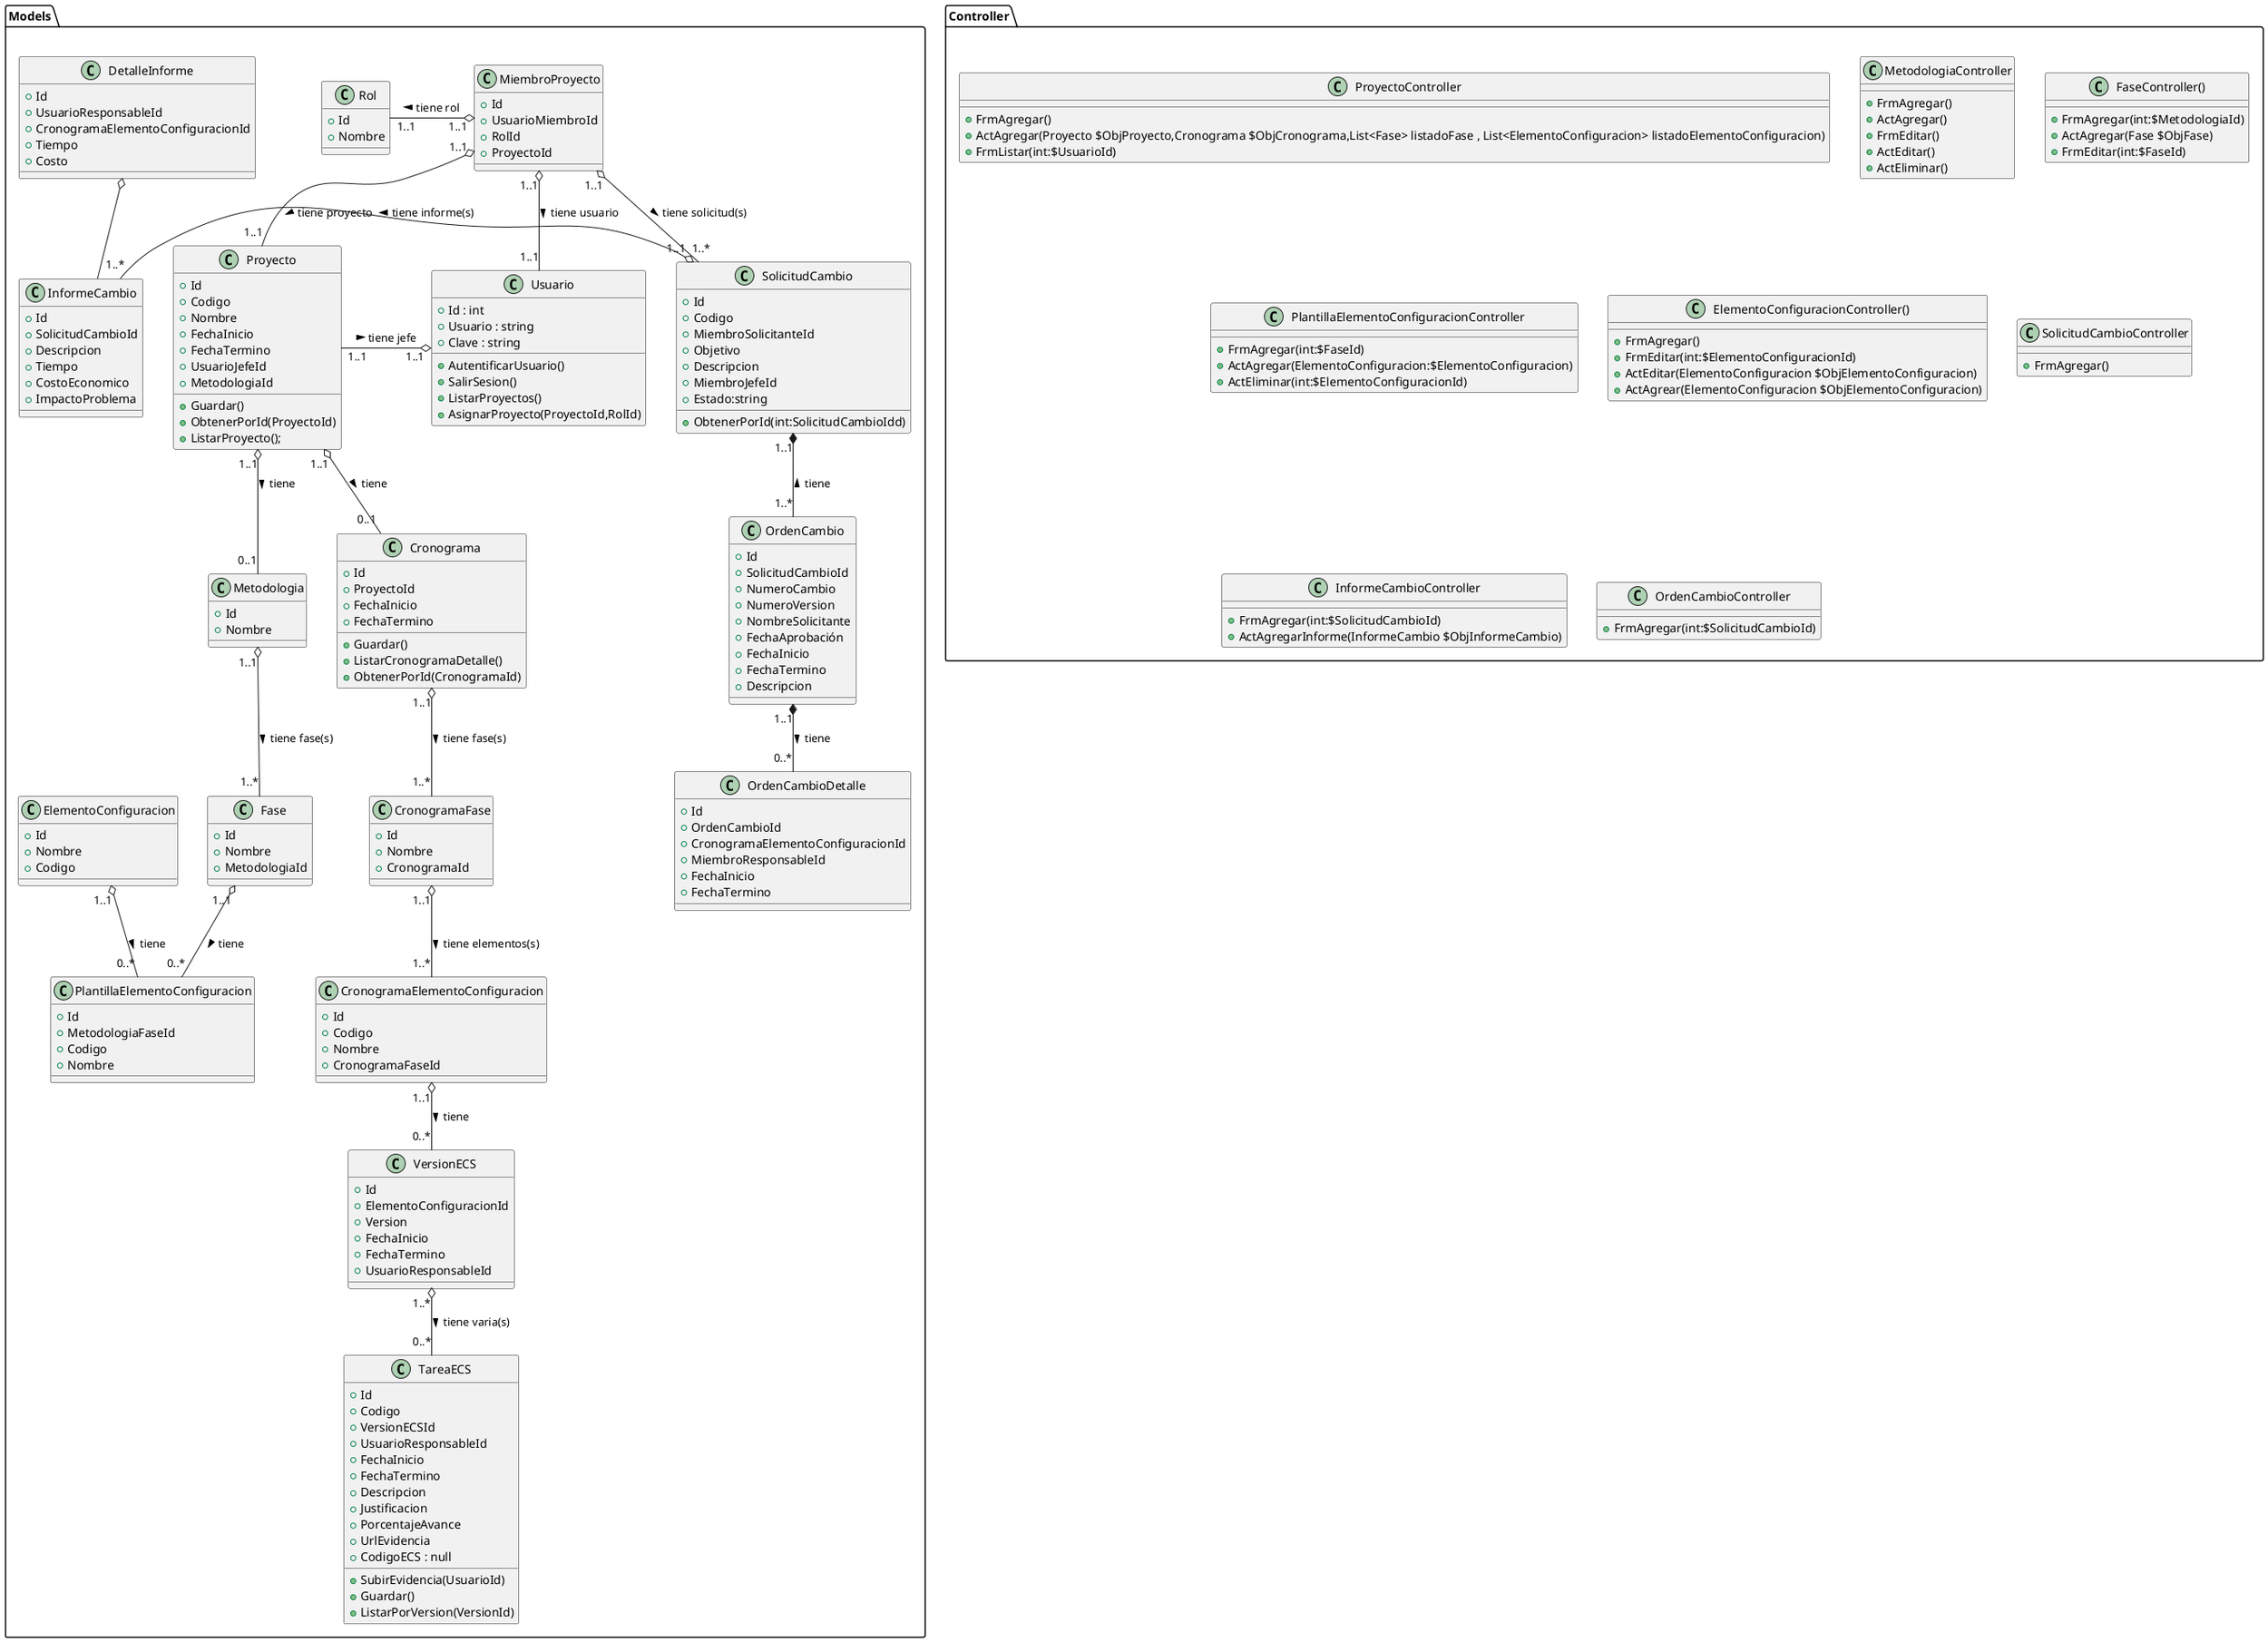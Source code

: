 @startuml Diagrama de clases 2.0

package "Models"{
    class Usuario {
    +Id : int
    +Usuario : string
    +Clave : string
    +AutentificarUsuario()
    +SalirSesion()
    +ListarProyectos()
    +AsignarProyecto(ProyectoId,RolId)
    }

    class Proyecto {
        +Id
        +Codigo
        +Nombre
        +FechaInicio
        +FechaTermino
        +UsuarioJefeId
        +MetodologiaId
        +Guardar()
        +ObtenerPorId(ProyectoId)
        +ListarProyecto();
    }


    class Cronograma{
        +Id
        +ProyectoId
        +FechaInicio
        +FechaTermino
        
        +Guardar()
        +ListarCronogramaDetalle()
        +ObtenerPorId(CronogramaId)
    }

    class CronogramaFase{
        +Id
        +Nombre
        +CronogramaId
    }

    class CronogramaElementoConfiguracion{
        +Id
        +Codigo
        +Nombre
        +CronogramaFaseId
    }

    class VersionECS{
        +Id
        +ElementoConfiguracionId
        +Version
        +FechaInicio
        +FechaTermino
        +UsuarioResponsableId
    }



    class SolicitudCambio{
        +Id
        +Codigo
        +MiembroSolicitanteId
        +Objetivo
        +Descripcion
        +MiembroJefeId
        +Estado:string  
        +ObtenerPorId(int:SolicitudCambioIdd)
    }


    class InformeCambio{
        +Id
        +SolicitudCambioId
        +Descripcion
        +Tiempo
        +CostoEconomico
        +ImpactoProblema
    }

    class DetalleInforme {
        +Id
        +UsuarioResponsableId
        +CronogramaElementoConfiguracionId
        +Tiempo
        +Costo
    }


    class OrdenCambio {
        +Id
        +SolicitudCambioId
        +NumeroCambio
        +NumeroVersion
        +NombreSolicitante
        +FechaAprobación
        +FechaInicio
        +FechaTermino
        +Descripcion
    }


    class OrdenCambioDetalle{
        +Id
        +OrdenCambioId
        +CronogramaElementoConfiguracionId
        +MiembroResponsableId
        +FechaInicio
        +FechaTermino
    }

    class TareaECS{
        +Id
        +Codigo
        +VersionECSId
        +UsuarioResponsableId
        +FechaInicio
        +FechaTermino
        +Descripcion
        +Justificacion
        +PorcentajeAvance
        +UrlEvidencia
        +CodigoECS : null
        +SubirEvidencia(UsuarioId)
        +Guardar()
        +ListarPorVersion(VersionId)
    }



    class Metodologia{
        +Id
        +Nombre
    }

    class Fase{
        +Id
        +Nombre
        +MetodologiaId
    }

    class ElementoConfiguracion{
        +Id
        +Nombre
        +Codigo
    }

    class PlantillaElementoConfiguracion{
        +Id
        +MetodologiaFaseId
        +Codigo
        +Nombre
    }



    ' ALEX
    class Rol{
        +Id
        +Nombre
    }


    class MiembroProyecto{
        +Id
        +UsuarioMiembroId
        +RolId
        +ProyectoId
    }
}

' RELACIONES DE CLASES
MiembroProyecto "1..1" o-- "1..1" Proyecto : tiene proyecto >
MiembroProyecto "1..1" o-- "1..1" Usuario : tiene usuario >
MiembroProyecto "1..1" o-left- "1..1" Rol : tiene rol >
Metodologia "1..1" o-- "1..*" Fase : tiene fase(s) >
Cronograma "1..1" o-- "1..*" CronogramaFase : tiene fase(s) >
CronogramaFase "1..1" o-- "1..*" CronogramaElementoConfiguracion : tiene elementos(s) >
DetalleInforme o-- InformeCambio
SolicitudCambio "1..1" o-left- "1..*" InformeCambio : tiene informe(s) >
MiembroProyecto "1..1" o-- "1..*" SolicitudCambio : tiene solicitud(s) >
Fase "1..1" o-- "0..*" PlantillaElementoConfiguracion  : tiene >
ElementoConfiguracion "1..1" o-- "0..*" PlantillaElementoConfiguracion  : tiene >
VersionECS "1..*" o-- "0..*" TareaECS : tiene varia(s) >
CronogramaElementoConfiguracion "1..1" o-- "0..*" VersionECS : tiene >
Proyecto "1..1" o-- "0..1" Metodologia : tiene >
Proyecto "1..1" -right-o "1..1" Usuario : tiene jefe >
Proyecto "1..1" o-- "0..1" Cronograma : tiene >
OrdenCambio "1..1" *-- "0..*" OrdenCambioDetalle : tiene >
SolicitudCambio "1..1" *-- "1..*" OrdenCambio : tiene <



package Controller{
    class ProyectoController{
        +FrmAgregar()
        +ActAgregar(Proyecto $ObjProyecto,Cronograma $ObjCronograma,List<Fase> listadoFase , List<ElementoConfiguracion> listadoElementoConfiguracion)
        +FrmListar(int:$UsuarioId)
    }

    class MetodologiaController{
        +FrmAgregar()
        +ActAgregar()
        +FrmEditar()
        +ActEditar()
        +ActEliminar()
    }

    class FaseController(){
        +FrmAgregar(int:$MetodologiaId)
        +ActAgregar(Fase $ObjFase)
        +FrmEditar(int:$FaseId)
    }

    class PlantillaElementoConfiguracionController{
        +FrmAgregar(int:$FaseId)
        +ActAgregar(ElementoConfiguracion:$ElementoConfiguracion)
        +ActEliminar(int:$ElementoConfiguracionId)
    }

    class ElementoConfiguracionController(){
        +FrmAgregar()
        +FrmEditar(int:$ElementoConfiguracionId)
        +ActEditar(ElementoConfiguracion $ObjElementoConfiguracion)
        +ActAgrear(ElementoConfiguracion $ObjElementoConfiguracion)
    }


    class SolicitudCambioController{
        +FrmAgregar()
        ' +FrmEditar(int:SolicitudCambio)
    }

    class InformeCambioController{
        +FrmAgregar(int:$SolicitudCambioId)
        +ActAgregarInforme(InformeCambio $ObjInformeCambio)
    }


    class OrdenCambioController{
        +FrmAgregar(int:$SolicitudCambioId)
    }

}
@enduml